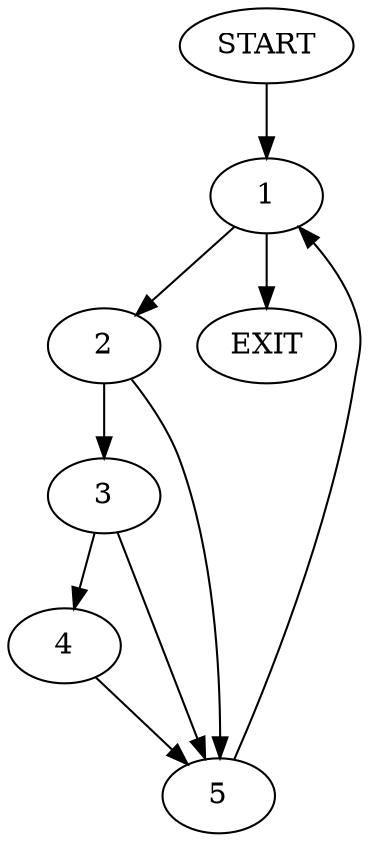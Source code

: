 digraph { 
0 [label="START"];
1;
2;
3;
4;
5;
6[label="EXIT"];
0 -> 1;
1 -> 2;
1 -> 6;
2 -> 3;
2 -> 5;
3 -> 4;
3 -> 5;
4 -> 5;
5 -> 1;
}